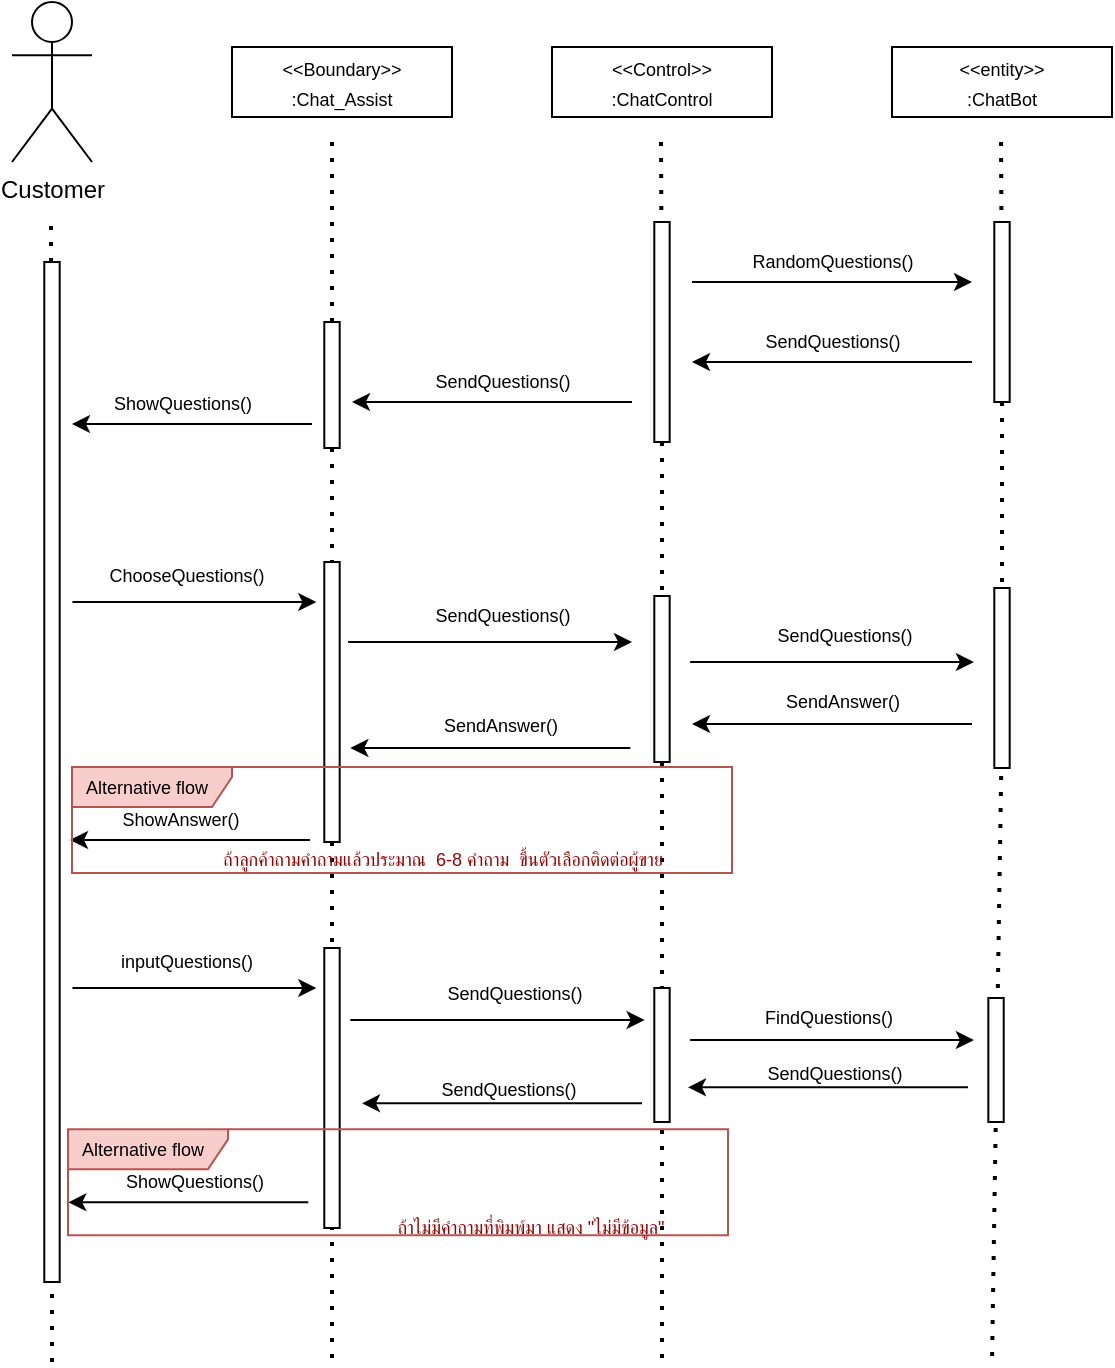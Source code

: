 <mxfile>
    <diagram id="4hdrDz7Q9HRkZpPZPvPN" name="Page-1">
        <mxGraphModel dx="1117" dy="784" grid="1" gridSize="10" guides="1" tooltips="1" connect="1" arrows="1" fold="1" page="1" pageScale="1" pageWidth="850" pageHeight="1100" math="0" shadow="0">
            <root>
                <mxCell id="0"/>
                <mxCell id="1" parent="0"/>
                <mxCell id="2" value="Customer" style="shape=umlActor;verticalLabelPosition=bottom;verticalAlign=top;html=1;outlineConnect=0;" parent="1" vertex="1">
                    <mxGeometry x="40" y="40" width="40" height="80" as="geometry"/>
                </mxCell>
                <mxCell id="3" value="" style="endArrow=none;dashed=1;html=1;dashPattern=1 3;strokeWidth=2;startArrow=none;" parent="1" edge="1" source="4">
                    <mxGeometry width="50" height="50" relative="1" as="geometry">
                        <mxPoint x="60" y="920" as="sourcePoint"/>
                        <mxPoint x="59.5" y="150" as="targetPoint"/>
                        <Array as="points"/>
                    </mxGeometry>
                </mxCell>
                <mxCell id="5" value="" style="endArrow=none;dashed=1;html=1;dashPattern=1 3;strokeWidth=2;" edge="1" parent="1" target="4">
                    <mxGeometry width="50" height="50" relative="1" as="geometry">
                        <mxPoint x="60" y="720" as="sourcePoint"/>
                        <mxPoint x="59.5" y="150" as="targetPoint"/>
                        <Array as="points"/>
                    </mxGeometry>
                </mxCell>
                <mxCell id="4" value="" style="rounded=0;whiteSpace=wrap;html=1;fontSize=9;" vertex="1" parent="1">
                    <mxGeometry x="56.15" y="170" width="7.69" height="510" as="geometry"/>
                </mxCell>
                <mxCell id="7" value="&lt;font style=&quot;font-size: 9px;&quot;&gt;&amp;lt;&amp;lt;Boundary&amp;gt;&amp;gt;&lt;br&gt;:Chat_Assist&lt;br&gt;&lt;/font&gt;" style="rounded=0;whiteSpace=wrap;html=1;" vertex="1" parent="1">
                    <mxGeometry x="150.0" y="62.5" width="110" height="35" as="geometry"/>
                </mxCell>
                <mxCell id="8" value="&lt;font style=&quot;font-size: 9px;&quot;&gt;&amp;lt;&amp;lt;Control&amp;gt;&amp;gt;&lt;br&gt;:ChatControl&lt;br&gt;&lt;/font&gt;" style="rounded=0;whiteSpace=wrap;html=1;" vertex="1" parent="1">
                    <mxGeometry x="310" y="62.5" width="110" height="35" as="geometry"/>
                </mxCell>
                <mxCell id="9" value="&lt;font style=&quot;font-size: 9px;&quot;&gt;&amp;lt;&amp;lt;entity&amp;gt;&amp;gt;&lt;br&gt;:ChatBot&lt;/font&gt;" style="rounded=0;whiteSpace=wrap;html=1;" vertex="1" parent="1">
                    <mxGeometry x="480" y="62.5" width="110" height="35" as="geometry"/>
                </mxCell>
                <mxCell id="12" value="" style="endArrow=none;dashed=1;html=1;dashPattern=1 3;strokeWidth=2;startArrow=none;" edge="1" parent="1" source="47">
                    <mxGeometry width="50" height="50" relative="1" as="geometry">
                        <mxPoint x="364.496" y="110" as="sourcePoint"/>
                        <mxPoint x="365" y="720" as="targetPoint"/>
                        <Array as="points"/>
                    </mxGeometry>
                </mxCell>
                <mxCell id="14" value="" style="endArrow=classic;html=1;verticalAlign=top;" edge="1" parent="1">
                    <mxGeometry width="50" height="50" relative="1" as="geometry">
                        <mxPoint x="520" y="220" as="sourcePoint"/>
                        <mxPoint x="380" y="220" as="targetPoint"/>
                    </mxGeometry>
                </mxCell>
                <mxCell id="16" value="" style="endArrow=none;dashed=1;html=1;dashPattern=1 3;strokeWidth=2;startArrow=none;" edge="1" parent="1" target="15">
                    <mxGeometry width="50" height="50" relative="1" as="geometry">
                        <mxPoint x="534.496" y="110" as="sourcePoint"/>
                        <mxPoint x="535" y="920" as="targetPoint"/>
                        <Array as="points"/>
                    </mxGeometry>
                </mxCell>
                <mxCell id="15" value="&lt;span style=&quot;color: rgba(0, 0, 0, 0); font-family: monospace; font-size: 0px; text-align: start;&quot;&gt;%3CmxGraphModel%3E%3Croot%3E%3CmxCell%20id%3D%220%22%2F%3E%3CmxCell%20id%3D%221%22%20parent%3D%220%22%2F%3E%3CmxCell%20id%3D%222%22%20value%3D%22%E0%B8%AD%22%20style%3D%22rounded%3D0%3BwhiteSpace%3Dwrap%3Bhtml%3D1%3BfontSize%3D9%3B%22%20vertex%3D%221%22%20parent%3D%221%22%3E%3CmxGeometry%20x%3D%22531.15%22%20y%3D%22150%22%20width%3D%227.69%22%20height%3D%22120%22%20as%3D%22geometry%22%2F%3E%3C%2FmxCell%3E%3C%2Froot%3E%3C%2FmxGraphModel%3E&lt;/span&gt;&lt;span style=&quot;color: rgba(0, 0, 0, 0); font-family: monospace; font-size: 0px; text-align: start;&quot;&gt;%3CmxGraphModel%3E%3Croot%3E%3CmxCell%20id%3D%220%22%2F%3E%3CmxCell%20id%3D%221%22%20parent%3D%220%22%2F%3E%3CmxCell%20id%3D%222%22%20value%3D%22%E0%B8%AD%22%20style%3D%22rounded%3D0%3BwhiteSpace%3Dwrap%3Bhtml%3D1%3BfontSize%3D9%3B%22%20vertex%3D%221%22%20parent%3D%221%22%3E%3CmxGeometry%20x%3D%22531.15%22%20y%3D%22150%22%20width%3D%227.69%22%20height%3D%22120%22%20as%3D%22geometry%22%2F%3E%3C%2FmxCell%3E%3C%2Froot%3E%3C%2FmxGraphModel%3E&lt;/span&gt;" style="rounded=0;whiteSpace=wrap;html=1;fontSize=9;" vertex="1" parent="1">
                    <mxGeometry x="531.15" y="150" width="7.69" height="90" as="geometry"/>
                </mxCell>
                <mxCell id="18" value="" style="endArrow=none;dashed=1;html=1;dashPattern=1 3;strokeWidth=2;startArrow=none;" edge="1" parent="1" target="17">
                    <mxGeometry width="50" height="50" relative="1" as="geometry">
                        <mxPoint x="364.496" y="110" as="sourcePoint"/>
                        <mxPoint x="365" y="920" as="targetPoint"/>
                        <Array as="points"/>
                    </mxGeometry>
                </mxCell>
                <mxCell id="17" value="" style="rounded=0;whiteSpace=wrap;html=1;fontSize=9;" vertex="1" parent="1">
                    <mxGeometry x="361.15" y="150" width="7.69" height="110" as="geometry"/>
                </mxCell>
                <mxCell id="21" value="" style="endArrow=classic;html=1;" edge="1" parent="1">
                    <mxGeometry width="50" height="50" relative="1" as="geometry">
                        <mxPoint x="350" y="240" as="sourcePoint"/>
                        <mxPoint x="210" y="240" as="targetPoint"/>
                    </mxGeometry>
                </mxCell>
                <mxCell id="24" value="" style="endArrow=classic;html=1;verticalAlign=top;" edge="1" parent="1">
                    <mxGeometry width="50" height="50" relative="1" as="geometry">
                        <mxPoint x="380" y="180" as="sourcePoint"/>
                        <mxPoint x="520" y="180" as="targetPoint"/>
                    </mxGeometry>
                </mxCell>
                <mxCell id="25" value="RandomQuestions()" style="text;html=1;align=center;verticalAlign=middle;resizable=0;points=[];autosize=1;strokeColor=none;fillColor=none;fontSize=9;" vertex="1" parent="1">
                    <mxGeometry x="400" y="160" width="100" height="20" as="geometry"/>
                </mxCell>
                <mxCell id="26" value="SendQuestions()" style="text;html=1;align=center;verticalAlign=middle;resizable=0;points=[];autosize=1;strokeColor=none;fillColor=none;fontSize=9;" vertex="1" parent="1">
                    <mxGeometry x="405" y="200" width="90" height="20" as="geometry"/>
                </mxCell>
                <mxCell id="27" value="SendQuestions()" style="text;html=1;align=center;verticalAlign=middle;resizable=0;points=[];autosize=1;strokeColor=none;fillColor=none;fontSize=9;" vertex="1" parent="1">
                    <mxGeometry x="240" y="220" width="90" height="20" as="geometry"/>
                </mxCell>
                <mxCell id="30" value="ShowQuestions()" style="text;html=1;align=center;verticalAlign=middle;resizable=0;points=[];autosize=1;strokeColor=none;fillColor=none;fontSize=9;" vertex="1" parent="1">
                    <mxGeometry x="80" y="231" width="90" height="20" as="geometry"/>
                </mxCell>
                <mxCell id="31" value="" style="endArrow=classic;html=1;verticalAlign=top;" edge="1" parent="1">
                    <mxGeometry width="50" height="50" relative="1" as="geometry">
                        <mxPoint x="190" y="251" as="sourcePoint"/>
                        <mxPoint x="70" y="251" as="targetPoint"/>
                    </mxGeometry>
                </mxCell>
                <mxCell id="37" value="" style="endArrow=none;dashed=1;html=1;dashPattern=1 3;strokeWidth=2;startArrow=none;" edge="1" parent="1" source="40">
                    <mxGeometry width="50" height="50" relative="1" as="geometry">
                        <mxPoint x="200" y="110" as="sourcePoint"/>
                        <mxPoint x="200" y="720" as="targetPoint"/>
                        <Array as="points"/>
                    </mxGeometry>
                </mxCell>
                <mxCell id="39" value="" style="endArrow=none;dashed=1;html=1;dashPattern=1 3;strokeWidth=2;startArrow=none;" edge="1" parent="1" target="38">
                    <mxGeometry width="50" height="50" relative="1" as="geometry">
                        <mxPoint x="200" y="110" as="sourcePoint"/>
                        <mxPoint x="200" y="920.833" as="targetPoint"/>
                        <Array as="points"/>
                    </mxGeometry>
                </mxCell>
                <mxCell id="38" value="&lt;span style=&quot;color: rgba(0, 0, 0, 0); font-family: monospace; font-size: 0px; text-align: start;&quot;&gt;%3CmxGraphModel%3E%3Croot%3E%3CmxCell%20id%3D%220%22%2F%3E%3CmxCell%20id%3D%221%22%20parent%3D%220%22%2F%3E%3CmxCell%20id%3D%222%22%20value%3D%22%E0%B8%AD%22%20style%3D%22rounded%3D0%3BwhiteSpace%3Dwrap%3Bhtml%3D1%3BfontSize%3D9%3B%22%20vertex%3D%221%22%20parent%3D%221%22%3E%3CmxGeometry%20x%3D%22531.15%22%20y%3D%22150%22%20width%3D%227.69%22%20height%3D%22120%22%20as%3D%22geometry%22%2F%3E%3C%2FmxCell%3E%3C%2Froot%3E%3C%2FmxGraphModel%3E&lt;/span&gt;&lt;span style=&quot;color: rgba(0, 0, 0, 0); font-family: monospace; font-size: 0px; text-align: start;&quot;&gt;%3CmxGraphModel%3E%3Croot%3E%3CmxCell%20id%3D%220%22%2F%3E%3CmxCell%20id%3D%221%22%20parent%3D%220%22%2F%3E%3CmxCell%20id%3D%222%22%20value%3D%22%E0%B8%AD%22%20style%3D%22rounded%3D0%3BwhiteSpace%3Dwrap%3Bhtml%3D1%3BfontSize%3D9%3B%22%20vertex%3D%221%22%20parent%3D%221%22%3E%3CmxGeometry%20x%3D%22531.15%22%20y%3D%22150%22%20width%3D%227.69%22%20height%3D%22120%22%20as%3D%22geometry%22%2F%3E%3C%2FmxCell%3E%3C%2Froot%3E%3C%2FmxGraphModel%3E&lt;/span&gt;" style="rounded=0;whiteSpace=wrap;html=1;fontSize=9;" vertex="1" parent="1">
                    <mxGeometry x="196.15" y="200" width="7.69" height="63" as="geometry"/>
                </mxCell>
                <mxCell id="41" value="" style="endArrow=none;dashed=1;html=1;dashPattern=1 3;strokeWidth=2;startArrow=none;" edge="1" parent="1" source="38" target="40">
                    <mxGeometry width="50" height="50" relative="1" as="geometry">
                        <mxPoint x="199.995" y="263" as="sourcePoint"/>
                        <mxPoint x="200" y="920.833" as="targetPoint"/>
                        <Array as="points"/>
                    </mxGeometry>
                </mxCell>
                <mxCell id="40" value="" style="rounded=0;whiteSpace=wrap;html=1;fontSize=9;" vertex="1" parent="1">
                    <mxGeometry x="196.15" y="320" width="7.69" height="140" as="geometry"/>
                </mxCell>
                <mxCell id="42" value="" style="endArrow=classic;html=1;verticalAlign=top;" edge="1" parent="1">
                    <mxGeometry width="50" height="50" relative="1" as="geometry">
                        <mxPoint x="70.23" y="340" as="sourcePoint"/>
                        <mxPoint x="192.15" y="340" as="targetPoint"/>
                    </mxGeometry>
                </mxCell>
                <mxCell id="43" value="ChooseQuestions()" style="text;html=1;align=center;verticalAlign=middle;resizable=0;points=[];autosize=1;strokeColor=none;fillColor=none;fontSize=9;" vertex="1" parent="1">
                    <mxGeometry x="77" y="317" width="100" height="20" as="geometry"/>
                </mxCell>
                <mxCell id="45" value="" style="endArrow=classic;html=1;verticalAlign=top;" edge="1" parent="1">
                    <mxGeometry width="50" height="50" relative="1" as="geometry">
                        <mxPoint x="208.08" y="360.0" as="sourcePoint"/>
                        <mxPoint x="350" y="360" as="targetPoint"/>
                    </mxGeometry>
                </mxCell>
                <mxCell id="46" value="SendQuestions()" style="text;html=1;align=center;verticalAlign=middle;resizable=0;points=[];autosize=1;strokeColor=none;fillColor=none;fontSize=9;" vertex="1" parent="1">
                    <mxGeometry x="240" y="337" width="90" height="20" as="geometry"/>
                </mxCell>
                <mxCell id="48" value="" style="endArrow=classic;html=1;verticalAlign=top;" edge="1" parent="1">
                    <mxGeometry width="50" height="50" relative="1" as="geometry">
                        <mxPoint x="379.04" y="370.0" as="sourcePoint"/>
                        <mxPoint x="520.96" y="370.0" as="targetPoint"/>
                    </mxGeometry>
                </mxCell>
                <mxCell id="49" value="SendQuestions()" style="text;html=1;align=center;verticalAlign=middle;resizable=0;points=[];autosize=1;strokeColor=none;fillColor=none;fontSize=9;" vertex="1" parent="1">
                    <mxGeometry x="410.96" y="347" width="90" height="20" as="geometry"/>
                </mxCell>
                <mxCell id="51" value="" style="endArrow=none;dashed=1;html=1;dashPattern=1 3;strokeWidth=2;startArrow=none;" edge="1" parent="1" source="15" target="50">
                    <mxGeometry width="50" height="50" relative="1" as="geometry">
                        <mxPoint x="534.997" y="240.0" as="sourcePoint"/>
                        <mxPoint x="535" y="920" as="targetPoint"/>
                        <Array as="points"/>
                    </mxGeometry>
                </mxCell>
                <mxCell id="50" value="&lt;span style=&quot;color: rgba(0, 0, 0, 0); font-family: monospace; font-size: 0px; text-align: start;&quot;&gt;%3CmxGraphModel%3E%3Croot%3E%3CmxCell%20id%3D%220%22%2F%3E%3CmxCell%20id%3D%221%22%20parent%3D%220%22%2F%3E%3CmxCell%20id%3D%222%22%20value%3D%22%E0%B8%AD%22%20style%3D%22rounded%3D0%3BwhiteSpace%3Dwrap%3Bhtml%3D1%3BfontSize%3D9%3B%22%20vertex%3D%221%22%20parent%3D%221%22%3E%3CmxGeometry%20x%3D%22531.15%22%20y%3D%22150%22%20width%3D%227.69%22%20height%3D%22120%22%20as%3D%22geometry%22%2F%3E%3C%2FmxCell%3E%3C%2Froot%3E%3C%2FmxGraphModel%3E&lt;/span&gt;&lt;span style=&quot;color: rgba(0, 0, 0, 0); font-family: monospace; font-size: 0px; text-align: start;&quot;&gt;%3CmxGraphModel%3E%3Croot%3E%3CmxCell%20id%3D%220%22%2F%3E%3CmxCell%20id%3D%221%22%20parent%3D%220%22%2F%3E%3CmxCell%20id%3D%222%22%20value%3D%22%E0%B8%AD%22%20style%3D%22rounded%3D0%3BwhiteSpace%3Dwrap%3Bhtml%3D1%3BfontSize%3D9%3B%22%20vertex%3D%221%22%20parent%3D%221%22%3E%3CmxGeometry%20x%3D%22531.15%22%20y%3D%22150%22%20width%3D%227.69%22%20height%3D%22120%22%20as%3D%22geometry%22%2F%3E%3C%2FmxCell%3E%3C%2Froot%3E%3C%2FmxGraphModel%3E&lt;/span&gt;" style="rounded=0;whiteSpace=wrap;html=1;fontSize=9;" vertex="1" parent="1">
                    <mxGeometry x="531.15" y="333" width="7.69" height="90" as="geometry"/>
                </mxCell>
                <mxCell id="52" value="" style="endArrow=classic;html=1;fontSize=9;" edge="1" parent="1">
                    <mxGeometry width="50" height="50" relative="1" as="geometry">
                        <mxPoint x="520" y="401" as="sourcePoint"/>
                        <mxPoint x="380" y="401" as="targetPoint"/>
                    </mxGeometry>
                </mxCell>
                <mxCell id="54" value="SendAnswer()" style="text;html=1;align=center;verticalAlign=middle;resizable=0;points=[];autosize=1;strokeColor=none;fillColor=none;fontSize=9;" vertex="1" parent="1">
                    <mxGeometry x="415" y="380" width="80" height="20" as="geometry"/>
                </mxCell>
                <mxCell id="55" value="ShowAnswer()" style="text;html=1;align=center;verticalAlign=middle;resizable=0;points=[];autosize=1;strokeColor=none;fillColor=none;fontSize=9;" vertex="1" parent="1">
                    <mxGeometry x="84" y="439" width="80" height="20" as="geometry"/>
                </mxCell>
                <mxCell id="56" value="" style="endArrow=classic;html=1;verticalAlign=top;" edge="1" parent="1">
                    <mxGeometry width="50" height="50" relative="1" as="geometry">
                        <mxPoint x="189" y="459.0" as="sourcePoint"/>
                        <mxPoint x="69" y="459.0" as="targetPoint"/>
                    </mxGeometry>
                </mxCell>
                <mxCell id="57" value="&lt;font style=&quot;font-size: 9px;&quot;&gt;Alternative flow&lt;/font&gt;" style="shape=umlFrame;whiteSpace=wrap;html=1;width=80;height=20;boundedLbl=1;verticalAlign=middle;align=left;spacingLeft=5;strokeWidth=1;fontSize=9;fillColor=#f8cecc;strokeColor=#b85450;" vertex="1" parent="1">
                    <mxGeometry x="70" y="422.5" width="330" height="53" as="geometry"/>
                </mxCell>
                <mxCell id="59" value="" style="endArrow=none;dashed=1;html=1;dashPattern=1 3;strokeWidth=2;startArrow=none;" edge="1" parent="1">
                    <mxGeometry width="50" height="50" relative="1" as="geometry">
                        <mxPoint x="534.575" y="427.0" as="sourcePoint"/>
                        <mxPoint x="530" y="720" as="targetPoint"/>
                        <Array as="points"/>
                    </mxGeometry>
                </mxCell>
                <mxCell id="60" value="ถ้าลูกค้าถามคำถามแล้วประมาณ&amp;nbsp; 6-8 คำถาม&amp;nbsp; ขึ้นตัวเลือกติดต่อผู้ขาย" style="text;html=1;align=center;verticalAlign=middle;resizable=0;points=[];autosize=1;fontSize=9;fontColor=#990000;" vertex="1" parent="1">
                    <mxGeometry x="120" y="459" width="270" height="20" as="geometry"/>
                </mxCell>
                <mxCell id="61" value="" style="rounded=0;whiteSpace=wrap;html=1;fontSize=9;" vertex="1" parent="1">
                    <mxGeometry x="196.15" y="513" width="7.69" height="140" as="geometry"/>
                </mxCell>
                <mxCell id="62" value="" style="endArrow=classic;html=1;verticalAlign=top;" edge="1" parent="1">
                    <mxGeometry width="50" height="50" relative="1" as="geometry">
                        <mxPoint x="70.23" y="533.0" as="sourcePoint"/>
                        <mxPoint x="192.15" y="533.0" as="targetPoint"/>
                    </mxGeometry>
                </mxCell>
                <mxCell id="63" value="inputQuestions()" style="text;html=1;align=center;verticalAlign=middle;resizable=0;points=[];autosize=1;strokeColor=none;fillColor=none;fontSize=9;" vertex="1" parent="1">
                    <mxGeometry x="82" y="510" width="90" height="20" as="geometry"/>
                </mxCell>
                <mxCell id="67" value="" style="rounded=0;whiteSpace=wrap;html=1;fontSize=9;" vertex="1" parent="1">
                    <mxGeometry x="361.15" y="533" width="7.69" height="67" as="geometry"/>
                </mxCell>
                <mxCell id="68" value="" style="endArrow=classic;html=1;verticalAlign=top;" edge="1" parent="1">
                    <mxGeometry width="50" height="50" relative="1" as="geometry">
                        <mxPoint x="209.16" y="549" as="sourcePoint"/>
                        <mxPoint x="356.31" y="549" as="targetPoint"/>
                    </mxGeometry>
                </mxCell>
                <mxCell id="69" value="SendQuestions()" style="text;html=1;align=center;verticalAlign=middle;resizable=0;points=[];autosize=1;strokeColor=none;fillColor=none;fontSize=9;" vertex="1" parent="1">
                    <mxGeometry x="246.16" y="526" width="90" height="20" as="geometry"/>
                </mxCell>
                <mxCell id="70" value="" style="endArrow=classic;html=1;verticalAlign=top;" edge="1" parent="1">
                    <mxGeometry width="50" height="50" relative="1" as="geometry">
                        <mxPoint x="379.04" y="559" as="sourcePoint"/>
                        <mxPoint x="520.96" y="559" as="targetPoint"/>
                    </mxGeometry>
                </mxCell>
                <mxCell id="71" value="FindQuestions()" style="text;html=1;align=center;verticalAlign=middle;resizable=0;points=[];autosize=1;strokeColor=none;fillColor=none;fontSize=9;" vertex="1" parent="1">
                    <mxGeometry x="402.98" y="538" width="90" height="20" as="geometry"/>
                </mxCell>
                <mxCell id="72" value="&lt;span style=&quot;color: rgba(0, 0, 0, 0); font-family: monospace; font-size: 0px; text-align: start;&quot;&gt;%3CmxGraphModel%3E%3Croot%3E%3CmxCell%20id%3D%220%22%2F%3E%3CmxCell%20id%3D%221%22%20parent%3D%220%22%2F%3E%3CmxCell%20id%3D%222%22%20value%3D%22%E0%B8%AD%22%20style%3D%22rounded%3D0%3BwhiteSpace%3Dwrap%3Bhtml%3D1%3BfontSize%3D9%3B%22%20vertex%3D%221%22%20parent%3D%221%22%3E%3CmxGeometry%20x%3D%22531.15%22%20y%3D%22150%22%20width%3D%227.69%22%20height%3D%22120%22%20as%3D%22geometry%22%2F%3E%3C%2FmxCell%3E%3C%2Froot%3E%3C%2FmxGraphModel%3E&lt;/span&gt;&lt;span style=&quot;color: rgba(0, 0, 0, 0); font-family: monospace; font-size: 0px; text-align: start;&quot;&gt;%3CmxGraphModel%3E%3Croot%3E%3CmxCell%20id%3D%220%22%2F%3E%3CmxCell%20id%3D%221%22%20parent%3D%220%22%2F%3E%3CmxCell%20id%3D%222%22%20value%3D%22%E0%B8%AD%22%20style%3D%22rounded%3D0%3BwhiteSpace%3Dwrap%3Bhtml%3D1%3BfontSize%3D9%3B%22%20vertex%3D%221%22%20parent%3D%221%22%3E%3CmxGeometry%20x%3D%22531.15%22%20y%3D%22150%22%20width%3D%227.69%22%20height%3D%22120%22%20as%3D%22geometry%22%2F%3E%3C%2FmxCell%3E%3C%2Froot%3E%3C%2FmxGraphModel%3E&lt;/span&gt;" style="rounded=0;whiteSpace=wrap;html=1;fontSize=9;" vertex="1" parent="1">
                    <mxGeometry x="528.17" y="538" width="7.69" height="62" as="geometry"/>
                </mxCell>
                <mxCell id="75" value="" style="endArrow=classic;html=1;fontSize=9;" edge="1" parent="1">
                    <mxGeometry width="50" height="50" relative="1" as="geometry">
                        <mxPoint x="517.98" y="582.66" as="sourcePoint"/>
                        <mxPoint x="377.98" y="582.66" as="targetPoint"/>
                    </mxGeometry>
                </mxCell>
                <mxCell id="76" value="&lt;br&gt;SendQuestions()" style="text;html=1;align=center;verticalAlign=middle;resizable=0;points=[];autosize=1;strokeColor=none;fillColor=none;fontSize=9;" vertex="1" parent="1">
                    <mxGeometry x="405.96" y="550" width="90" height="40" as="geometry"/>
                </mxCell>
                <mxCell id="77" value="ShowQuestions()" style="text;html=1;align=center;verticalAlign=middle;resizable=0;points=[];autosize=1;strokeColor=none;fillColor=none;fontSize=9;" vertex="1" parent="1">
                    <mxGeometry x="86.15" y="620.17" width="90" height="20" as="geometry"/>
                </mxCell>
                <mxCell id="78" value="" style="endArrow=classic;html=1;verticalAlign=top;" edge="1" parent="1">
                    <mxGeometry width="50" height="50" relative="1" as="geometry">
                        <mxPoint x="188.15" y="640.17" as="sourcePoint"/>
                        <mxPoint x="68.15" y="640.17" as="targetPoint"/>
                    </mxGeometry>
                </mxCell>
                <mxCell id="79" value="&lt;font style=&quot;font-size: 9px;&quot;&gt;Alternative flow&lt;/font&gt;" style="shape=umlFrame;whiteSpace=wrap;html=1;width=80;height=20;boundedLbl=1;verticalAlign=middle;align=left;spacingLeft=5;strokeWidth=1;fontSize=9;fillColor=#f8cecc;strokeColor=#b85450;" vertex="1" parent="1">
                    <mxGeometry x="68" y="603.67" width="330" height="53" as="geometry"/>
                </mxCell>
                <mxCell id="80" value="ถ้าไม่มีคำถามที่พิมพ์มา แสดง &quot;ไม่มีข้อมูล&quot;" style="text;html=1;align=center;verticalAlign=middle;resizable=0;points=[];autosize=1;fontSize=9;fontColor=#990000;" vertex="1" parent="1">
                    <mxGeometry x="209.16" y="642.67" width="180" height="20" as="geometry"/>
                </mxCell>
                <mxCell id="RMc5vd-HdPurNnHc656c-80" value="" style="endArrow=none;dashed=1;html=1;dashPattern=1 3;strokeWidth=2;startArrow=none;" edge="1" parent="1" source="17" target="47">
                    <mxGeometry width="50" height="50" relative="1" as="geometry">
                        <mxPoint x="364.996" y="260.0" as="sourcePoint"/>
                        <mxPoint x="365" y="720" as="targetPoint"/>
                        <Array as="points"/>
                    </mxGeometry>
                </mxCell>
                <mxCell id="47" value="" style="rounded=0;whiteSpace=wrap;html=1;fontSize=9;" vertex="1" parent="1">
                    <mxGeometry x="361.15" y="337" width="7.69" height="83" as="geometry"/>
                </mxCell>
                <mxCell id="RMc5vd-HdPurNnHc656c-81" value="" style="endArrow=classic;html=1;fontSize=9;" edge="1" parent="1">
                    <mxGeometry width="50" height="50" relative="1" as="geometry">
                        <mxPoint x="349.16" y="413.0" as="sourcePoint"/>
                        <mxPoint x="209.16" y="413.0" as="targetPoint"/>
                        <Array as="points">
                            <mxPoint x="259.16" y="413"/>
                        </Array>
                    </mxGeometry>
                </mxCell>
                <mxCell id="RMc5vd-HdPurNnHc656c-82" value="SendAnswer()" style="text;html=1;align=center;verticalAlign=middle;resizable=0;points=[];autosize=1;strokeColor=none;fillColor=none;fontSize=9;" vertex="1" parent="1">
                    <mxGeometry x="244.16" y="392" width="80" height="20" as="geometry"/>
                </mxCell>
                <mxCell id="RMc5vd-HdPurNnHc656c-83" value="" style="endArrow=classic;html=1;fontSize=9;" edge="1" parent="1">
                    <mxGeometry width="50" height="50" relative="1" as="geometry">
                        <mxPoint x="355" y="590.66" as="sourcePoint"/>
                        <mxPoint x="215.0" y="590.66" as="targetPoint"/>
                    </mxGeometry>
                </mxCell>
                <mxCell id="RMc5vd-HdPurNnHc656c-84" value="&lt;br&gt;SendQuestions()" style="text;html=1;align=center;verticalAlign=middle;resizable=0;points=[];autosize=1;strokeColor=none;fillColor=none;fontSize=9;" vertex="1" parent="1">
                    <mxGeometry x="242.98" y="558" width="90" height="40" as="geometry"/>
                </mxCell>
            </root>
        </mxGraphModel>
    </diagram>
    <diagram id="cL9UutqBdXzwN1XWlvz5" name="Page-2">
        <mxGraphModel dx="1117" dy="784" grid="1" gridSize="10" guides="1" tooltips="1" connect="1" arrows="1" fold="1" page="1" pageScale="1" pageWidth="850" pageHeight="1100" math="0" shadow="0">
            <root>
                <mxCell id="0"/>
                <mxCell id="1" parent="0"/>
                <mxCell id="cw4E4tKnkDUjljcfsdXo-1" value="Customer" style="shape=umlActor;verticalLabelPosition=bottom;verticalAlign=top;html=1;outlineConnect=0;fontSize=9;fontColor=#1C0000;" parent="1" vertex="1">
                    <mxGeometry x="180" y="210" width="30" height="80" as="geometry"/>
                </mxCell>
                <mxCell id="cw4E4tKnkDUjljcfsdXo-4" value="Chat_Assist" style="shape=umlBoundary;whiteSpace=wrap;html=1;" parent="1" vertex="1">
                    <mxGeometry x="470" y="210" width="100" height="80" as="geometry"/>
                </mxCell>
                <mxCell id="cw4E4tKnkDUjljcfsdXo-5" value="ChatControl" style="ellipse;shape=umlControl;whiteSpace=wrap;html=1;" parent="1" vertex="1">
                    <mxGeometry x="480.0" y="600" width="80" height="90" as="geometry"/>
                </mxCell>
                <mxCell id="cw4E4tKnkDUjljcfsdXo-6" value="ChatBot" style="ellipse;shape=umlEntity;whiteSpace=wrap;html=1;" parent="1" vertex="1">
                    <mxGeometry x="100.0" y="610" width="80" height="80" as="geometry"/>
                </mxCell>
                <mxCell id="cw4E4tKnkDUjljcfsdXo-9" value="" style="endArrow=none;html=1;fontSize=9;fontColor=#1C0000;" parent="1" edge="1">
                    <mxGeometry width="50" height="50" relative="1" as="geometry">
                        <mxPoint x="195" y="250" as="sourcePoint"/>
                        <mxPoint x="475" y="250" as="targetPoint"/>
                    </mxGeometry>
                </mxCell>
                <mxCell id="cw4E4tKnkDUjljcfsdXo-10" value="" style="endArrow=none;html=1;fontSize=9;fontColor=#1C0000;entryX=-0.012;entryY=0.556;entryDx=0;entryDy=0;entryPerimeter=0;exitX=1;exitY=0.5;exitDx=0;exitDy=0;" parent="1" source="cw4E4tKnkDUjljcfsdXo-6" target="cw4E4tKnkDUjljcfsdXo-5" edge="1">
                    <mxGeometry width="50" height="50" relative="1" as="geometry">
                        <mxPoint x="245" y="649.5" as="sourcePoint"/>
                        <mxPoint x="475" y="650" as="targetPoint"/>
                    </mxGeometry>
                </mxCell>
                <mxCell id="cw4E4tKnkDUjljcfsdXo-11" value="" style="endArrow=none;html=1;fontSize=9;fontColor=#1C0000;exitX=0.55;exitY=0.133;exitDx=0;exitDy=0;exitPerimeter=0;entryX=0.55;entryY=1.025;entryDx=0;entryDy=0;entryPerimeter=0;" parent="1" source="cw4E4tKnkDUjljcfsdXo-5" target="cw4E4tKnkDUjljcfsdXo-4" edge="1">
                    <mxGeometry width="50" height="50" relative="1" as="geometry">
                        <mxPoint x="495" y="430" as="sourcePoint"/>
                        <mxPoint x="545" y="380" as="targetPoint"/>
                    </mxGeometry>
                </mxCell>
                <mxCell id="cw4E4tKnkDUjljcfsdXo-13" value="" style="endArrow=classic;html=1;fontSize=9;fontColor=#1C0000;" parent="1" edge="1">
                    <mxGeometry width="50" height="50" relative="1" as="geometry">
                        <mxPoint x="475" y="670" as="sourcePoint"/>
                        <mxPoint x="205" y="670" as="targetPoint"/>
                    </mxGeometry>
                </mxCell>
                <mxCell id="cw4E4tKnkDUjljcfsdXo-14" value="1.RandomQuestions()&lt;br&gt;2.2.SendQuestions()&lt;br&gt;3.2FindQuestion()" style="text;html=1;align=center;verticalAlign=middle;resizable=0;points=[];autosize=1;strokeColor=none;fillColor=none;fontSize=12;fontColor=#1C0000;" parent="1" vertex="1">
                    <mxGeometry x="285" y="670" width="140" height="60" as="geometry"/>
                </mxCell>
                <mxCell id="cw4E4tKnkDUjljcfsdXo-16" value="" style="endArrow=classic;html=1;fontSize=9;fontColor=#1C0000;" parent="1" edge="1">
                    <mxGeometry width="50" height="50" relative="1" as="geometry">
                        <mxPoint x="215" y="630" as="sourcePoint"/>
                        <mxPoint x="470" y="630" as="targetPoint"/>
                    </mxGeometry>
                </mxCell>
                <mxCell id="cw4E4tKnkDUjljcfsdXo-17" value="1.2.SendQuestions()&lt;br&gt;2.3.SendAnswer()&lt;br&gt;3.3.SendQuestions()" style="text;html=1;align=center;verticalAlign=middle;resizable=0;points=[];autosize=1;strokeColor=none;fillColor=none;fontSize=12;fontColor=#1C0000;" parent="1" vertex="1">
                    <mxGeometry x="290" y="570" width="130" height="60" as="geometry"/>
                </mxCell>
                <mxCell id="cw4E4tKnkDUjljcfsdXo-18" value="" style="endArrow=classic;html=1;fontSize=12;fontColor=#1C0000;" parent="1" edge="1">
                    <mxGeometry width="50" height="50" relative="1" as="geometry">
                        <mxPoint x="505" y="586" as="sourcePoint"/>
                        <mxPoint x="505" y="316" as="targetPoint"/>
                    </mxGeometry>
                </mxCell>
                <mxCell id="cw4E4tKnkDUjljcfsdXo-19" value="1.3.SendQuestions()&lt;br&gt;2.4.SendAnswer()&lt;br&gt;3.4.SendQuestions()" style="text;html=1;align=center;verticalAlign=middle;resizable=0;points=[];autosize=1;strokeColor=none;fillColor=none;fontSize=12;fontColor=#1C0000;" parent="1" vertex="1">
                    <mxGeometry x="365" y="415" width="130" height="60" as="geometry"/>
                </mxCell>
                <mxCell id="cw4E4tKnkDUjljcfsdXo-20" value="" style="endArrow=classic;html=1;fontSize=9;fontColor=#1C0000;" parent="1" edge="1">
                    <mxGeometry width="50" height="50" relative="1" as="geometry">
                        <mxPoint x="456" y="265" as="sourcePoint"/>
                        <mxPoint x="236" y="265" as="targetPoint"/>
                    </mxGeometry>
                </mxCell>
                <mxCell id="cw4E4tKnkDUjljcfsdXo-21" value="1.4.ShowQuestions()&lt;br&gt;2.5.ShowAnswer()&lt;br&gt;3.5.ShowQuestions()" style="text;html=1;align=center;verticalAlign=middle;resizable=0;points=[];autosize=1;strokeColor=none;fillColor=none;fontSize=12;fontColor=#1C0000;" parent="1" vertex="1">
                    <mxGeometry x="260" y="266" width="140" height="60" as="geometry"/>
                </mxCell>
                <mxCell id="cw4E4tKnkDUjljcfsdXo-22" value="" style="endArrow=classic;html=1;fontSize=9;fontColor=#1C0000;" parent="1" edge="1">
                    <mxGeometry width="50" height="50" relative="1" as="geometry">
                        <mxPoint x="235" y="240" as="sourcePoint"/>
                        <mxPoint x="455" y="240" as="targetPoint"/>
                    </mxGeometry>
                </mxCell>
                <mxCell id="cw4E4tKnkDUjljcfsdXo-23" value="2.ChoseQuestions()&lt;br&gt;3.inputQuestions()" style="text;html=1;align=left;verticalAlign=middle;resizable=0;points=[];autosize=1;strokeColor=none;fillColor=none;fontSize=12;fontColor=#1C0000;" parent="1" vertex="1">
                    <mxGeometry x="285" y="200" width="130" height="40" as="geometry"/>
                </mxCell>
                <mxCell id="cw4E4tKnkDUjljcfsdXo-24" value="" style="endArrow=classic;html=1;fontSize=12;fontColor=#1C0000;" parent="1" edge="1">
                    <mxGeometry width="50" height="50" relative="1" as="geometry">
                        <mxPoint x="545" y="312" as="sourcePoint"/>
                        <mxPoint x="545" y="582" as="targetPoint"/>
                    </mxGeometry>
                </mxCell>
                <mxCell id="cw4E4tKnkDUjljcfsdXo-25" value="2.1.SendQuestions()&lt;br&gt;3.1.SendQuestions()" style="text;html=1;align=center;verticalAlign=middle;resizable=0;points=[];autosize=1;strokeColor=none;fillColor=none;fontSize=12;fontColor=#1C0000;" parent="1" vertex="1">
                    <mxGeometry x="560" y="390" width="130" height="40" as="geometry"/>
                </mxCell>
            </root>
        </mxGraphModel>
    </diagram>
</mxfile>
